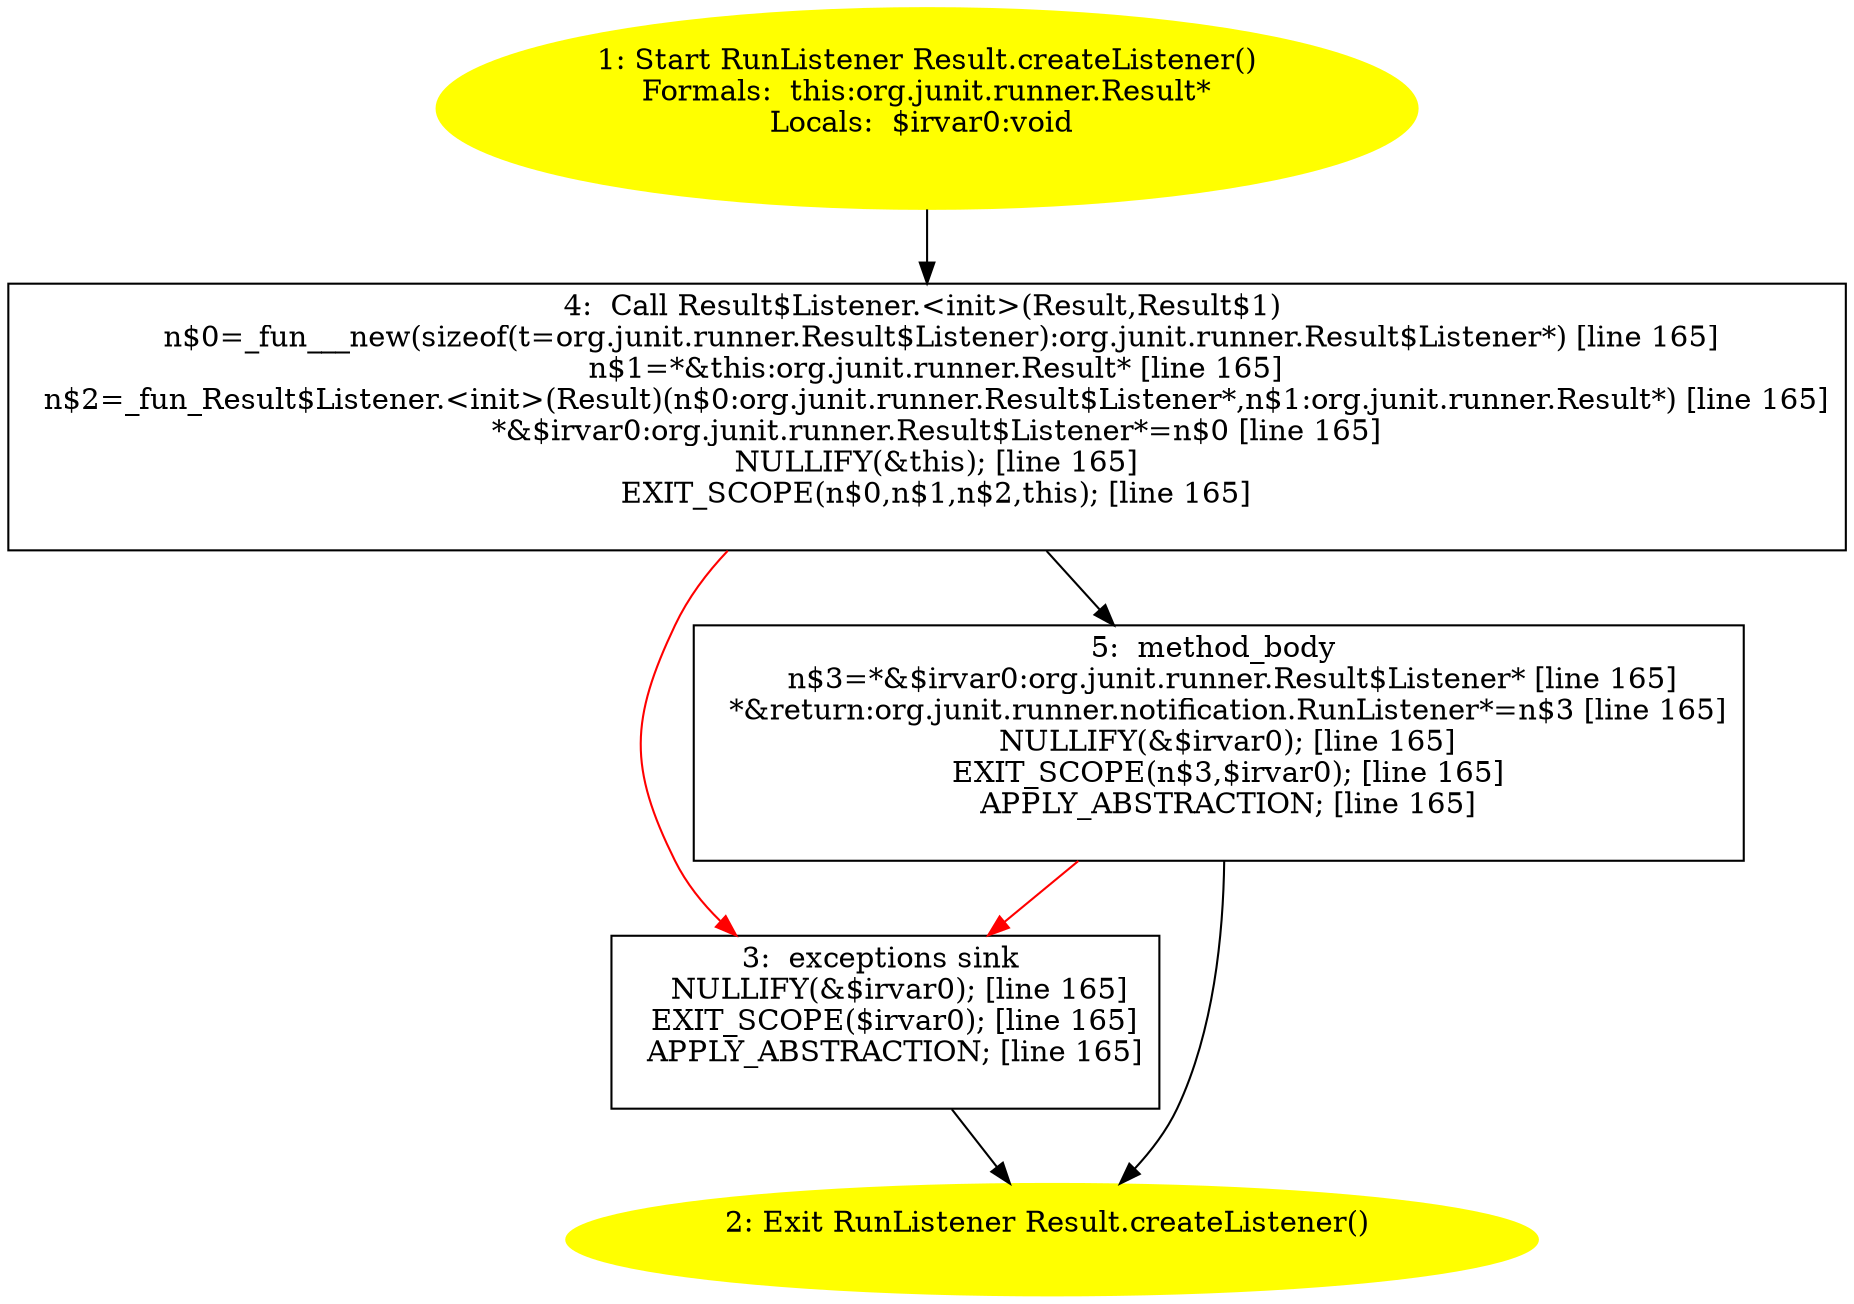 /* @generated */
digraph cfg {
"org.junit.runner.Result.createListener():org.junit.runner.notification.RunListener.e41717780b62f2b99164305113d91e2d_1" [label="1: Start RunListener Result.createListener()\nFormals:  this:org.junit.runner.Result*\nLocals:  $irvar0:void \n  " color=yellow style=filled]
	

	 "org.junit.runner.Result.createListener():org.junit.runner.notification.RunListener.e41717780b62f2b99164305113d91e2d_1" -> "org.junit.runner.Result.createListener():org.junit.runner.notification.RunListener.e41717780b62f2b99164305113d91e2d_4" ;
"org.junit.runner.Result.createListener():org.junit.runner.notification.RunListener.e41717780b62f2b99164305113d91e2d_2" [label="2: Exit RunListener Result.createListener() \n  " color=yellow style=filled]
	

"org.junit.runner.Result.createListener():org.junit.runner.notification.RunListener.e41717780b62f2b99164305113d91e2d_3" [label="3:  exceptions sink \n   NULLIFY(&$irvar0); [line 165]\n  EXIT_SCOPE($irvar0); [line 165]\n  APPLY_ABSTRACTION; [line 165]\n " shape="box"]
	

	 "org.junit.runner.Result.createListener():org.junit.runner.notification.RunListener.e41717780b62f2b99164305113d91e2d_3" -> "org.junit.runner.Result.createListener():org.junit.runner.notification.RunListener.e41717780b62f2b99164305113d91e2d_2" ;
"org.junit.runner.Result.createListener():org.junit.runner.notification.RunListener.e41717780b62f2b99164305113d91e2d_4" [label="4:  Call Result$Listener.<init>(Result,Result$1) \n   n$0=_fun___new(sizeof(t=org.junit.runner.Result$Listener):org.junit.runner.Result$Listener*) [line 165]\n  n$1=*&this:org.junit.runner.Result* [line 165]\n  n$2=_fun_Result$Listener.<init>(Result)(n$0:org.junit.runner.Result$Listener*,n$1:org.junit.runner.Result*) [line 165]\n  *&$irvar0:org.junit.runner.Result$Listener*=n$0 [line 165]\n  NULLIFY(&this); [line 165]\n  EXIT_SCOPE(n$0,n$1,n$2,this); [line 165]\n " shape="box"]
	

	 "org.junit.runner.Result.createListener():org.junit.runner.notification.RunListener.e41717780b62f2b99164305113d91e2d_4" -> "org.junit.runner.Result.createListener():org.junit.runner.notification.RunListener.e41717780b62f2b99164305113d91e2d_5" ;
	 "org.junit.runner.Result.createListener():org.junit.runner.notification.RunListener.e41717780b62f2b99164305113d91e2d_4" -> "org.junit.runner.Result.createListener():org.junit.runner.notification.RunListener.e41717780b62f2b99164305113d91e2d_3" [color="red" ];
"org.junit.runner.Result.createListener():org.junit.runner.notification.RunListener.e41717780b62f2b99164305113d91e2d_5" [label="5:  method_body \n   n$3=*&$irvar0:org.junit.runner.Result$Listener* [line 165]\n  *&return:org.junit.runner.notification.RunListener*=n$3 [line 165]\n  NULLIFY(&$irvar0); [line 165]\n  EXIT_SCOPE(n$3,$irvar0); [line 165]\n  APPLY_ABSTRACTION; [line 165]\n " shape="box"]
	

	 "org.junit.runner.Result.createListener():org.junit.runner.notification.RunListener.e41717780b62f2b99164305113d91e2d_5" -> "org.junit.runner.Result.createListener():org.junit.runner.notification.RunListener.e41717780b62f2b99164305113d91e2d_2" ;
	 "org.junit.runner.Result.createListener():org.junit.runner.notification.RunListener.e41717780b62f2b99164305113d91e2d_5" -> "org.junit.runner.Result.createListener():org.junit.runner.notification.RunListener.e41717780b62f2b99164305113d91e2d_3" [color="red" ];
}
